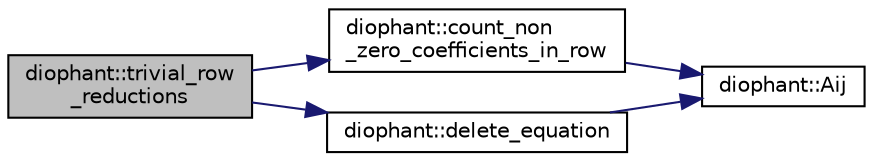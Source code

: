 digraph "diophant::trivial_row_reductions"
{
  edge [fontname="Helvetica",fontsize="10",labelfontname="Helvetica",labelfontsize="10"];
  node [fontname="Helvetica",fontsize="10",shape=record];
  rankdir="LR";
  Node849 [label="diophant::trivial_row\l_reductions",height=0.2,width=0.4,color="black", fillcolor="grey75", style="filled", fontcolor="black"];
  Node849 -> Node850 [color="midnightblue",fontsize="10",style="solid",fontname="Helvetica"];
  Node850 [label="diophant::count_non\l_zero_coefficients_in_row",height=0.2,width=0.4,color="black", fillcolor="white", style="filled",URL="$d7/d9c/classdiophant.html#a32575931589f47546ba7b7ef9fb99e68"];
  Node850 -> Node851 [color="midnightblue",fontsize="10",style="solid",fontname="Helvetica"];
  Node851 [label="diophant::Aij",height=0.2,width=0.4,color="black", fillcolor="white", style="filled",URL="$d7/d9c/classdiophant.html#af86d3bf833485e2f2d7b4a19288fc698"];
  Node849 -> Node852 [color="midnightblue",fontsize="10",style="solid",fontname="Helvetica"];
  Node852 [label="diophant::delete_equation",height=0.2,width=0.4,color="black", fillcolor="white", style="filled",URL="$d7/d9c/classdiophant.html#a358275d27c4c84ec1314c0b2fa027f7e"];
  Node852 -> Node851 [color="midnightblue",fontsize="10",style="solid",fontname="Helvetica"];
}
